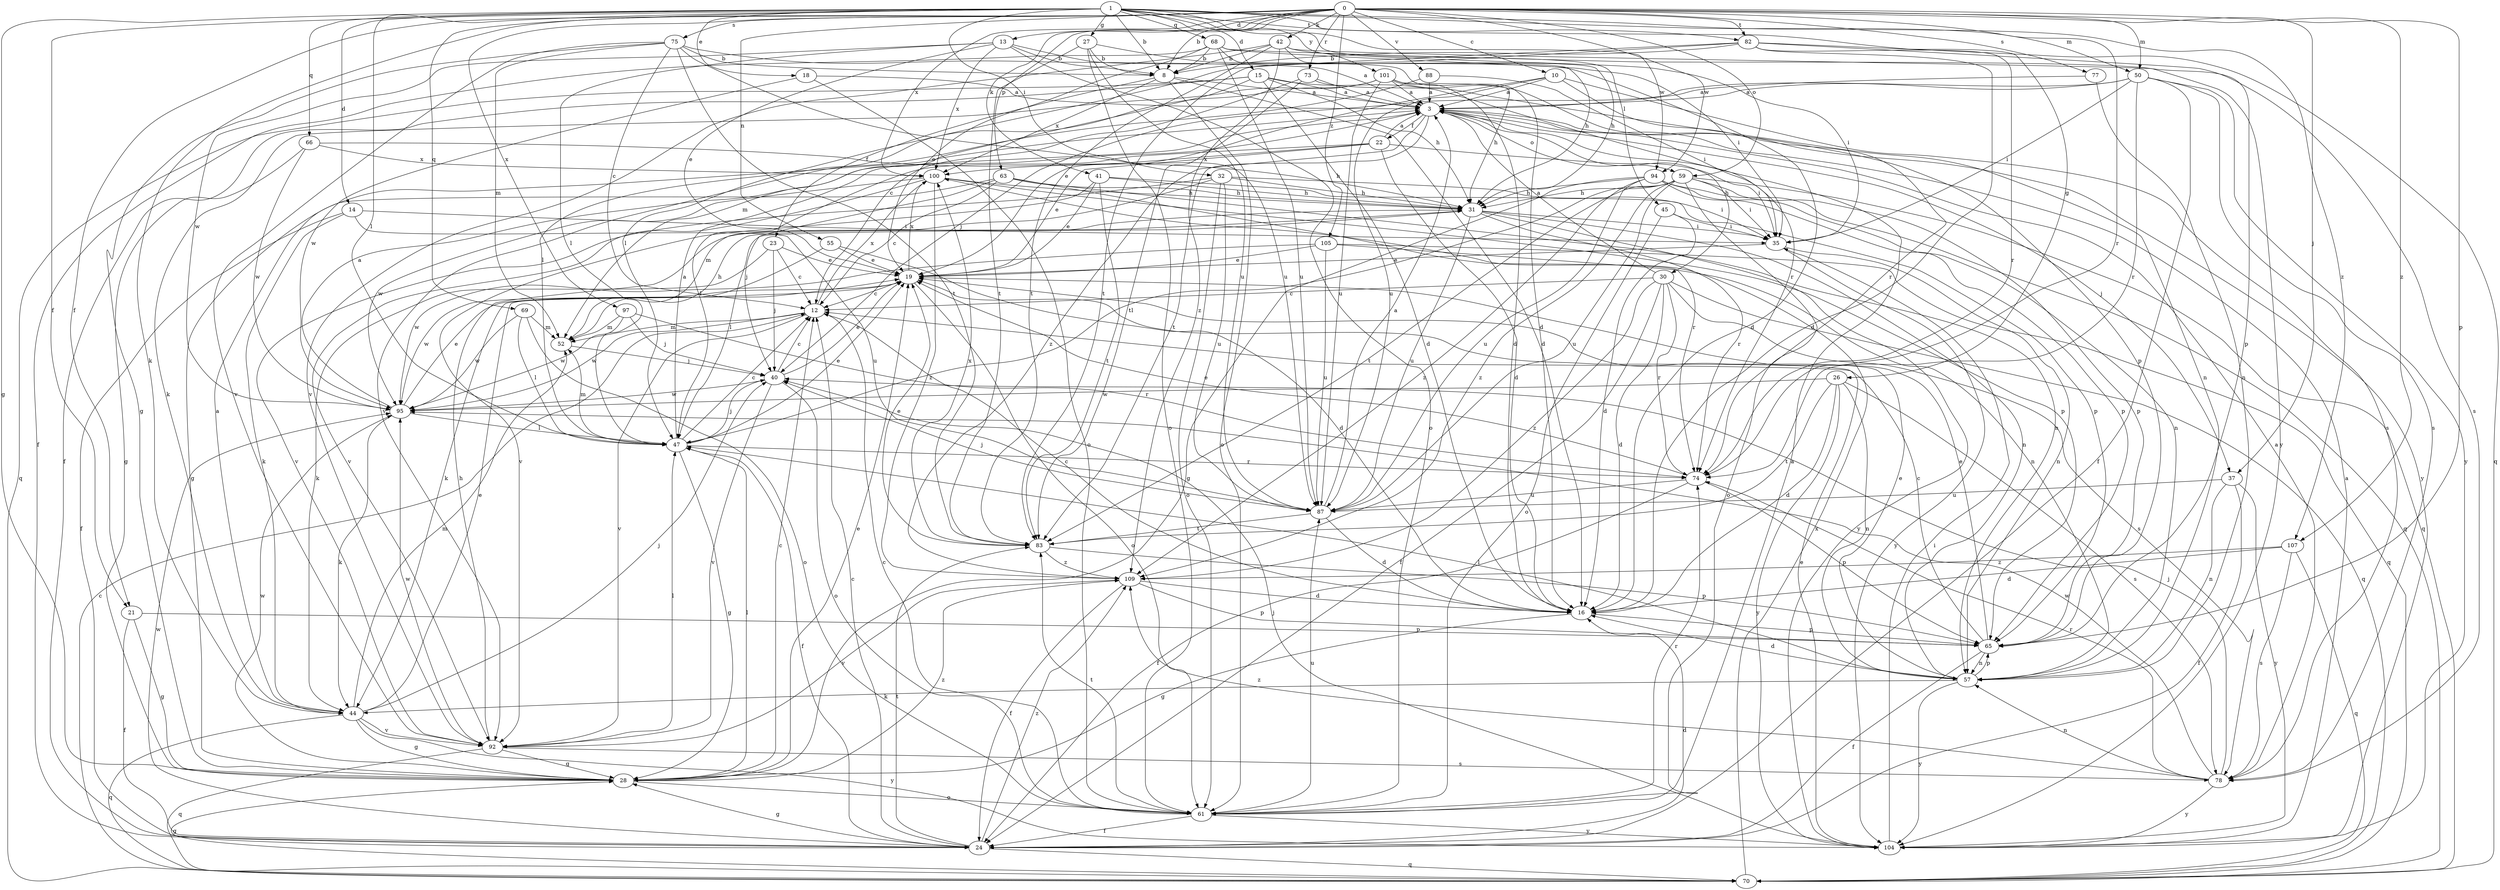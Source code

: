 strict digraph  {
0;
1;
3;
8;
10;
12;
13;
14;
15;
16;
18;
19;
21;
22;
23;
24;
26;
27;
28;
30;
31;
32;
35;
37;
40;
41;
42;
44;
45;
47;
50;
52;
55;
57;
59;
61;
63;
65;
66;
68;
69;
70;
73;
74;
75;
77;
78;
82;
83;
87;
88;
92;
94;
95;
97;
100;
101;
104;
105;
107;
109;
0 -> 8  [label=b];
0 -> 10  [label=c];
0 -> 13  [label=d];
0 -> 21  [label=f];
0 -> 37  [label=j];
0 -> 41  [label=k];
0 -> 42  [label=k];
0 -> 44  [label=k];
0 -> 50  [label=m];
0 -> 55  [label=n];
0 -> 59  [label=o];
0 -> 63  [label=p];
0 -> 65  [label=p];
0 -> 73  [label=r];
0 -> 74  [label=r];
0 -> 75  [label=s];
0 -> 77  [label=s];
0 -> 82  [label=t];
0 -> 88  [label=v];
0 -> 94  [label=w];
0 -> 97  [label=x];
0 -> 100  [label=x];
0 -> 105  [label=z];
0 -> 107  [label=z];
1 -> 8  [label=b];
1 -> 14  [label=d];
1 -> 15  [label=d];
1 -> 18  [label=e];
1 -> 21  [label=f];
1 -> 26  [label=g];
1 -> 27  [label=g];
1 -> 28  [label=g];
1 -> 32  [label=i];
1 -> 45  [label=l];
1 -> 47  [label=l];
1 -> 50  [label=m];
1 -> 66  [label=q];
1 -> 68  [label=q];
1 -> 69  [label=q];
1 -> 82  [label=t];
1 -> 94  [label=w];
1 -> 101  [label=y];
1 -> 107  [label=z];
3 -> 22  [label=f];
3 -> 30  [label=h];
3 -> 37  [label=j];
3 -> 59  [label=o];
3 -> 83  [label=t];
3 -> 104  [label=y];
3 -> 109  [label=z];
8 -> 3  [label=a];
8 -> 16  [label=d];
8 -> 23  [label=f];
8 -> 61  [label=o];
8 -> 100  [label=x];
10 -> 3  [label=a];
10 -> 19  [label=e];
10 -> 74  [label=r];
10 -> 78  [label=s];
10 -> 87  [label=u];
12 -> 52  [label=m];
12 -> 92  [label=v];
12 -> 95  [label=w];
12 -> 100  [label=x];
13 -> 8  [label=b];
13 -> 16  [label=d];
13 -> 19  [label=e];
13 -> 47  [label=l];
13 -> 61  [label=o];
13 -> 95  [label=w];
13 -> 100  [label=x];
14 -> 24  [label=f];
14 -> 35  [label=i];
14 -> 44  [label=k];
14 -> 87  [label=u];
15 -> 3  [label=a];
15 -> 16  [label=d];
15 -> 24  [label=f];
15 -> 31  [label=h];
15 -> 52  [label=m];
15 -> 70  [label=q];
15 -> 74  [label=r];
16 -> 12  [label=c];
16 -> 28  [label=g];
16 -> 65  [label=p];
18 -> 3  [label=a];
18 -> 61  [label=o];
18 -> 95  [label=w];
19 -> 12  [label=c];
19 -> 61  [label=o];
19 -> 95  [label=w];
19 -> 100  [label=x];
21 -> 24  [label=f];
21 -> 28  [label=g];
21 -> 65  [label=p];
22 -> 3  [label=a];
22 -> 16  [label=d];
22 -> 19  [label=e];
22 -> 35  [label=i];
22 -> 47  [label=l];
22 -> 100  [label=x];
23 -> 12  [label=c];
23 -> 19  [label=e];
23 -> 40  [label=j];
23 -> 44  [label=k];
24 -> 12  [label=c];
24 -> 16  [label=d];
24 -> 28  [label=g];
24 -> 70  [label=q];
24 -> 83  [label=t];
24 -> 95  [label=w];
24 -> 109  [label=z];
26 -> 16  [label=d];
26 -> 57  [label=n];
26 -> 78  [label=s];
26 -> 83  [label=t];
26 -> 95  [label=w];
26 -> 104  [label=y];
27 -> 8  [label=b];
27 -> 16  [label=d];
27 -> 61  [label=o];
27 -> 83  [label=t];
27 -> 87  [label=u];
28 -> 12  [label=c];
28 -> 19  [label=e];
28 -> 47  [label=l];
28 -> 61  [label=o];
28 -> 95  [label=w];
28 -> 109  [label=z];
30 -> 3  [label=a];
30 -> 12  [label=c];
30 -> 16  [label=d];
30 -> 24  [label=f];
30 -> 70  [label=q];
30 -> 74  [label=r];
30 -> 78  [label=s];
30 -> 109  [label=z];
31 -> 35  [label=i];
31 -> 47  [label=l];
31 -> 57  [label=n];
31 -> 74  [label=r];
31 -> 87  [label=u];
31 -> 104  [label=y];
32 -> 31  [label=h];
32 -> 35  [label=i];
32 -> 52  [label=m];
32 -> 61  [label=o];
32 -> 87  [label=u];
32 -> 92  [label=v];
35 -> 19  [label=e];
35 -> 57  [label=n];
35 -> 104  [label=y];
37 -> 24  [label=f];
37 -> 57  [label=n];
37 -> 87  [label=u];
37 -> 104  [label=y];
40 -> 12  [label=c];
40 -> 19  [label=e];
40 -> 61  [label=o];
40 -> 92  [label=v];
40 -> 95  [label=w];
41 -> 19  [label=e];
41 -> 31  [label=h];
41 -> 65  [label=p];
41 -> 83  [label=t];
41 -> 92  [label=v];
42 -> 8  [label=b];
42 -> 31  [label=h];
42 -> 35  [label=i];
42 -> 65  [label=p];
42 -> 83  [label=t];
42 -> 92  [label=v];
42 -> 109  [label=z];
44 -> 3  [label=a];
44 -> 19  [label=e];
44 -> 28  [label=g];
44 -> 40  [label=j];
44 -> 52  [label=m];
44 -> 70  [label=q];
44 -> 92  [label=v];
44 -> 104  [label=y];
45 -> 16  [label=d];
45 -> 35  [label=i];
45 -> 61  [label=o];
47 -> 3  [label=a];
47 -> 12  [label=c];
47 -> 19  [label=e];
47 -> 24  [label=f];
47 -> 28  [label=g];
47 -> 40  [label=j];
47 -> 52  [label=m];
47 -> 74  [label=r];
50 -> 3  [label=a];
50 -> 24  [label=f];
50 -> 35  [label=i];
50 -> 40  [label=j];
50 -> 74  [label=r];
50 -> 78  [label=s];
50 -> 104  [label=y];
52 -> 31  [label=h];
52 -> 40  [label=j];
55 -> 16  [label=d];
55 -> 19  [label=e];
55 -> 44  [label=k];
57 -> 16  [label=d];
57 -> 19  [label=e];
57 -> 44  [label=k];
57 -> 47  [label=l];
57 -> 65  [label=p];
57 -> 104  [label=y];
59 -> 31  [label=h];
59 -> 35  [label=i];
59 -> 47  [label=l];
59 -> 61  [label=o];
59 -> 65  [label=p];
59 -> 70  [label=q];
59 -> 83  [label=t];
59 -> 87  [label=u];
59 -> 109  [label=z];
61 -> 3  [label=a];
61 -> 12  [label=c];
61 -> 24  [label=f];
61 -> 74  [label=r];
61 -> 83  [label=t];
61 -> 87  [label=u];
61 -> 104  [label=y];
63 -> 12  [label=c];
63 -> 28  [label=g];
63 -> 31  [label=h];
63 -> 40  [label=j];
63 -> 57  [label=n];
63 -> 74  [label=r];
65 -> 12  [label=c];
65 -> 19  [label=e];
65 -> 24  [label=f];
65 -> 57  [label=n];
66 -> 28  [label=g];
66 -> 31  [label=h];
66 -> 95  [label=w];
66 -> 100  [label=x];
68 -> 8  [label=b];
68 -> 19  [label=e];
68 -> 24  [label=f];
68 -> 31  [label=h];
68 -> 35  [label=i];
68 -> 87  [label=u];
68 -> 104  [label=y];
69 -> 47  [label=l];
69 -> 52  [label=m];
69 -> 61  [label=o];
69 -> 95  [label=w];
70 -> 12  [label=c];
70 -> 28  [label=g];
70 -> 100  [label=x];
73 -> 3  [label=a];
73 -> 12  [label=c];
73 -> 57  [label=n];
73 -> 83  [label=t];
74 -> 19  [label=e];
74 -> 24  [label=f];
74 -> 65  [label=p];
74 -> 87  [label=u];
75 -> 3  [label=a];
75 -> 8  [label=b];
75 -> 12  [label=c];
75 -> 28  [label=g];
75 -> 52  [label=m];
75 -> 83  [label=t];
75 -> 87  [label=u];
75 -> 92  [label=v];
77 -> 3  [label=a];
77 -> 57  [label=n];
78 -> 3  [label=a];
78 -> 40  [label=j];
78 -> 57  [label=n];
78 -> 74  [label=r];
78 -> 95  [label=w];
78 -> 104  [label=y];
78 -> 109  [label=z];
82 -> 8  [label=b];
82 -> 16  [label=d];
82 -> 47  [label=l];
82 -> 70  [label=q];
82 -> 74  [label=r];
82 -> 78  [label=s];
82 -> 83  [label=t];
83 -> 19  [label=e];
83 -> 65  [label=p];
83 -> 100  [label=x];
83 -> 109  [label=z];
87 -> 3  [label=a];
87 -> 16  [label=d];
87 -> 40  [label=j];
87 -> 83  [label=t];
88 -> 3  [label=a];
88 -> 35  [label=i];
88 -> 92  [label=v];
92 -> 28  [label=g];
92 -> 31  [label=h];
92 -> 47  [label=l];
92 -> 70  [label=q];
92 -> 78  [label=s];
92 -> 95  [label=w];
94 -> 28  [label=g];
94 -> 31  [label=h];
94 -> 57  [label=n];
94 -> 65  [label=p];
94 -> 70  [label=q];
94 -> 87  [label=u];
94 -> 109  [label=z];
95 -> 3  [label=a];
95 -> 19  [label=e];
95 -> 44  [label=k];
95 -> 47  [label=l];
97 -> 40  [label=j];
97 -> 52  [label=m];
97 -> 74  [label=r];
97 -> 95  [label=w];
100 -> 31  [label=h];
100 -> 65  [label=p];
100 -> 92  [label=v];
100 -> 95  [label=w];
100 -> 109  [label=z];
101 -> 3  [label=a];
101 -> 16  [label=d];
101 -> 31  [label=h];
101 -> 44  [label=k];
101 -> 47  [label=l];
101 -> 65  [label=p];
101 -> 87  [label=u];
104 -> 3  [label=a];
104 -> 19  [label=e];
104 -> 35  [label=i];
104 -> 40  [label=j];
105 -> 19  [label=e];
105 -> 57  [label=n];
105 -> 70  [label=q];
105 -> 87  [label=u];
105 -> 95  [label=w];
107 -> 16  [label=d];
107 -> 70  [label=q];
107 -> 78  [label=s];
107 -> 109  [label=z];
109 -> 16  [label=d];
109 -> 24  [label=f];
109 -> 65  [label=p];
109 -> 92  [label=v];
}
